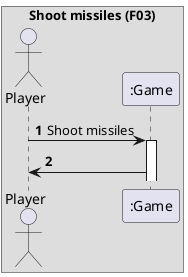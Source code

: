 @startuml
'https://plantuml.com/sequence-diagram

autonumber

box Shoot missiles (F03)
    actor "Player" as player
    participant ":Game" as game
end box

player -> game : Shoot missiles
activate game
game -> player


@enduml